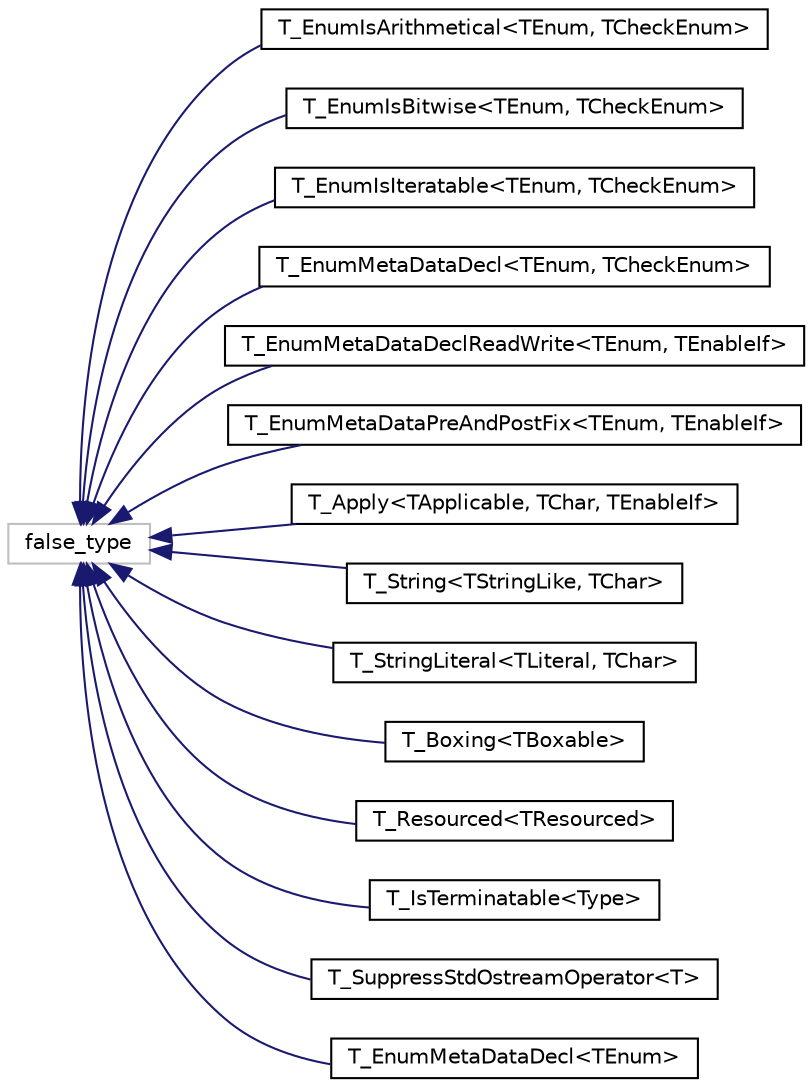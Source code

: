 digraph "Graphical Class Hierarchy"
{
  edge [fontname="Helvetica",fontsize="10",labelfontname="Helvetica",labelfontsize="10"];
  node [fontname="Helvetica",fontsize="10",shape=record];
  rankdir="LR";
  Node267 [label="false_type",height=0.2,width=0.4,color="grey75", fillcolor="white", style="filled"];
  Node269 [label="T_EnumIsArithmetical\<TEnum, TCheckEnum\>",height=0.2,width=0.4,color="black", fillcolor="white", style="filled",URL="$structaworx_1_1lib_1_1lang_1_1T__EnumIsArithmetical.html"];
  Node270 [label="T_EnumIsBitwise\<TEnum, TCheckEnum\>",height=0.2,width=0.4,color="black", fillcolor="white", style="filled",URL="$structaworx_1_1lib_1_1lang_1_1T__EnumIsBitwise.html"];
  Node271 [label="T_EnumIsIteratable\<TEnum, TCheckEnum\>",height=0.2,width=0.4,color="black", fillcolor="white", style="filled",URL="$structaworx_1_1lib_1_1lang_1_1T__EnumIsIteratable.html"];
  Node272 [label="T_EnumMetaDataDecl\<TEnum, TCheckEnum\>",height=0.2,width=0.4,color="black", fillcolor="white", style="filled",URL="$structaworx_1_1lib_1_1lang_1_1T__EnumMetaDataDecl.html"];
  Node273 [label="T_EnumMetaDataDeclReadWrite\<TEnum, TEnableIf\>",height=0.2,width=0.4,color="black", fillcolor="white", style="filled",URL="$structaworx_1_1lib_1_1lang_1_1T__EnumMetaDataDeclReadWrite.html"];
  Node274 [label="T_EnumMetaDataPreAndPostFix\<TEnum, TEnableIf\>",height=0.2,width=0.4,color="black", fillcolor="white", style="filled",URL="$structaworx_1_1lib_1_1lang_1_1T__EnumMetaDataPreAndPostFix.html"];
  Node276 [label="T_Apply\<TApplicable, TChar, TEnableIf\>",height=0.2,width=0.4,color="black", fillcolor="white", style="filled",URL="$structaworx_1_1lib_1_1strings_1_1T__Apply.html"];
  Node278 [label="T_String\<TStringLike, TChar\>",height=0.2,width=0.4,color="black", fillcolor="white", style="filled",URL="$structaworx_1_1lib_1_1strings_1_1T__String.html"];
  Node279 [label="T_StringLiteral\<TLiteral, TChar\>",height=0.2,width=0.4,color="black", fillcolor="white", style="filled",URL="$structaworx_1_1lib_1_1strings_1_1T__StringLiteral.html"];
  Node0 [label="T_Boxing\<TBoxable\>",height=0.2,width=0.4,color="black", fillcolor="white", style="filled",URL="$structaworx_1_1lib_1_1boxing_1_1T__Boxing.html"];
  Node275 [label="T_Resourced\<TResourced\>",height=0.2,width=0.4,color="black", fillcolor="white", style="filled",URL="$structaworx_1_1lib_1_1lang_1_1T__Resourced.html"];
  Node277 [label="T_IsTerminatable\<Type\>",height=0.2,width=0.4,color="black", fillcolor="white", style="filled",URL="$structaworx_1_1lib_1_1strings_1_1T__IsTerminatable.html"];
  Node280 [label="T_SuppressStdOstreamOperator\<T\>",height=0.2,width=0.4,color="black", fillcolor="white", style="filled",URL="$structaworx_1_1lib_1_1strings_1_1thirdparty_1_1std_1_1T__SuppressStdOstreamOperator.html"];
  Node281 [label="T_EnumMetaDataDecl\<TEnum\>",height=0.2,width=0.4,color="black", fillcolor="white", style="filled",URL="$structaworx_1_1lib_1_1lang_1_1T__EnumMetaDataDecl.html"];
  Node267 -> Node0 [dir="back",color="midnightblue",fontsize="10",style="solid",fontname="Helvetica"];
  Node267 -> Node269 [dir="back",color="midnightblue",fontsize="10",style="solid",fontname="Helvetica"];
  Node267 -> Node270 [dir="back",color="midnightblue",fontsize="10",style="solid",fontname="Helvetica"];
  Node267 -> Node271 [dir="back",color="midnightblue",fontsize="10",style="solid",fontname="Helvetica"];
  Node267 -> Node272 [dir="back",color="midnightblue",fontsize="10",style="solid",fontname="Helvetica"];
  Node267 -> Node273 [dir="back",color="midnightblue",fontsize="10",style="solid",fontname="Helvetica"];
  Node267 -> Node274 [dir="back",color="midnightblue",fontsize="10",style="solid",fontname="Helvetica"];
  Node267 -> Node275 [dir="back",color="midnightblue",fontsize="10",style="solid",fontname="Helvetica"];
  Node267 -> Node276 [dir="back",color="midnightblue",fontsize="10",style="solid",fontname="Helvetica"];
  Node267 -> Node277 [dir="back",color="midnightblue",fontsize="10",style="solid",fontname="Helvetica"];
  Node267 -> Node278 [dir="back",color="midnightblue",fontsize="10",style="solid",fontname="Helvetica"];
  Node267 -> Node279 [dir="back",color="midnightblue",fontsize="10",style="solid",fontname="Helvetica"];
  Node267 -> Node280 [dir="back",color="midnightblue",fontsize="10",style="solid",fontname="Helvetica"];
  Node267 -> Node281 [dir="back",color="midnightblue",fontsize="10",style="solid",fontname="Helvetica"];
}

